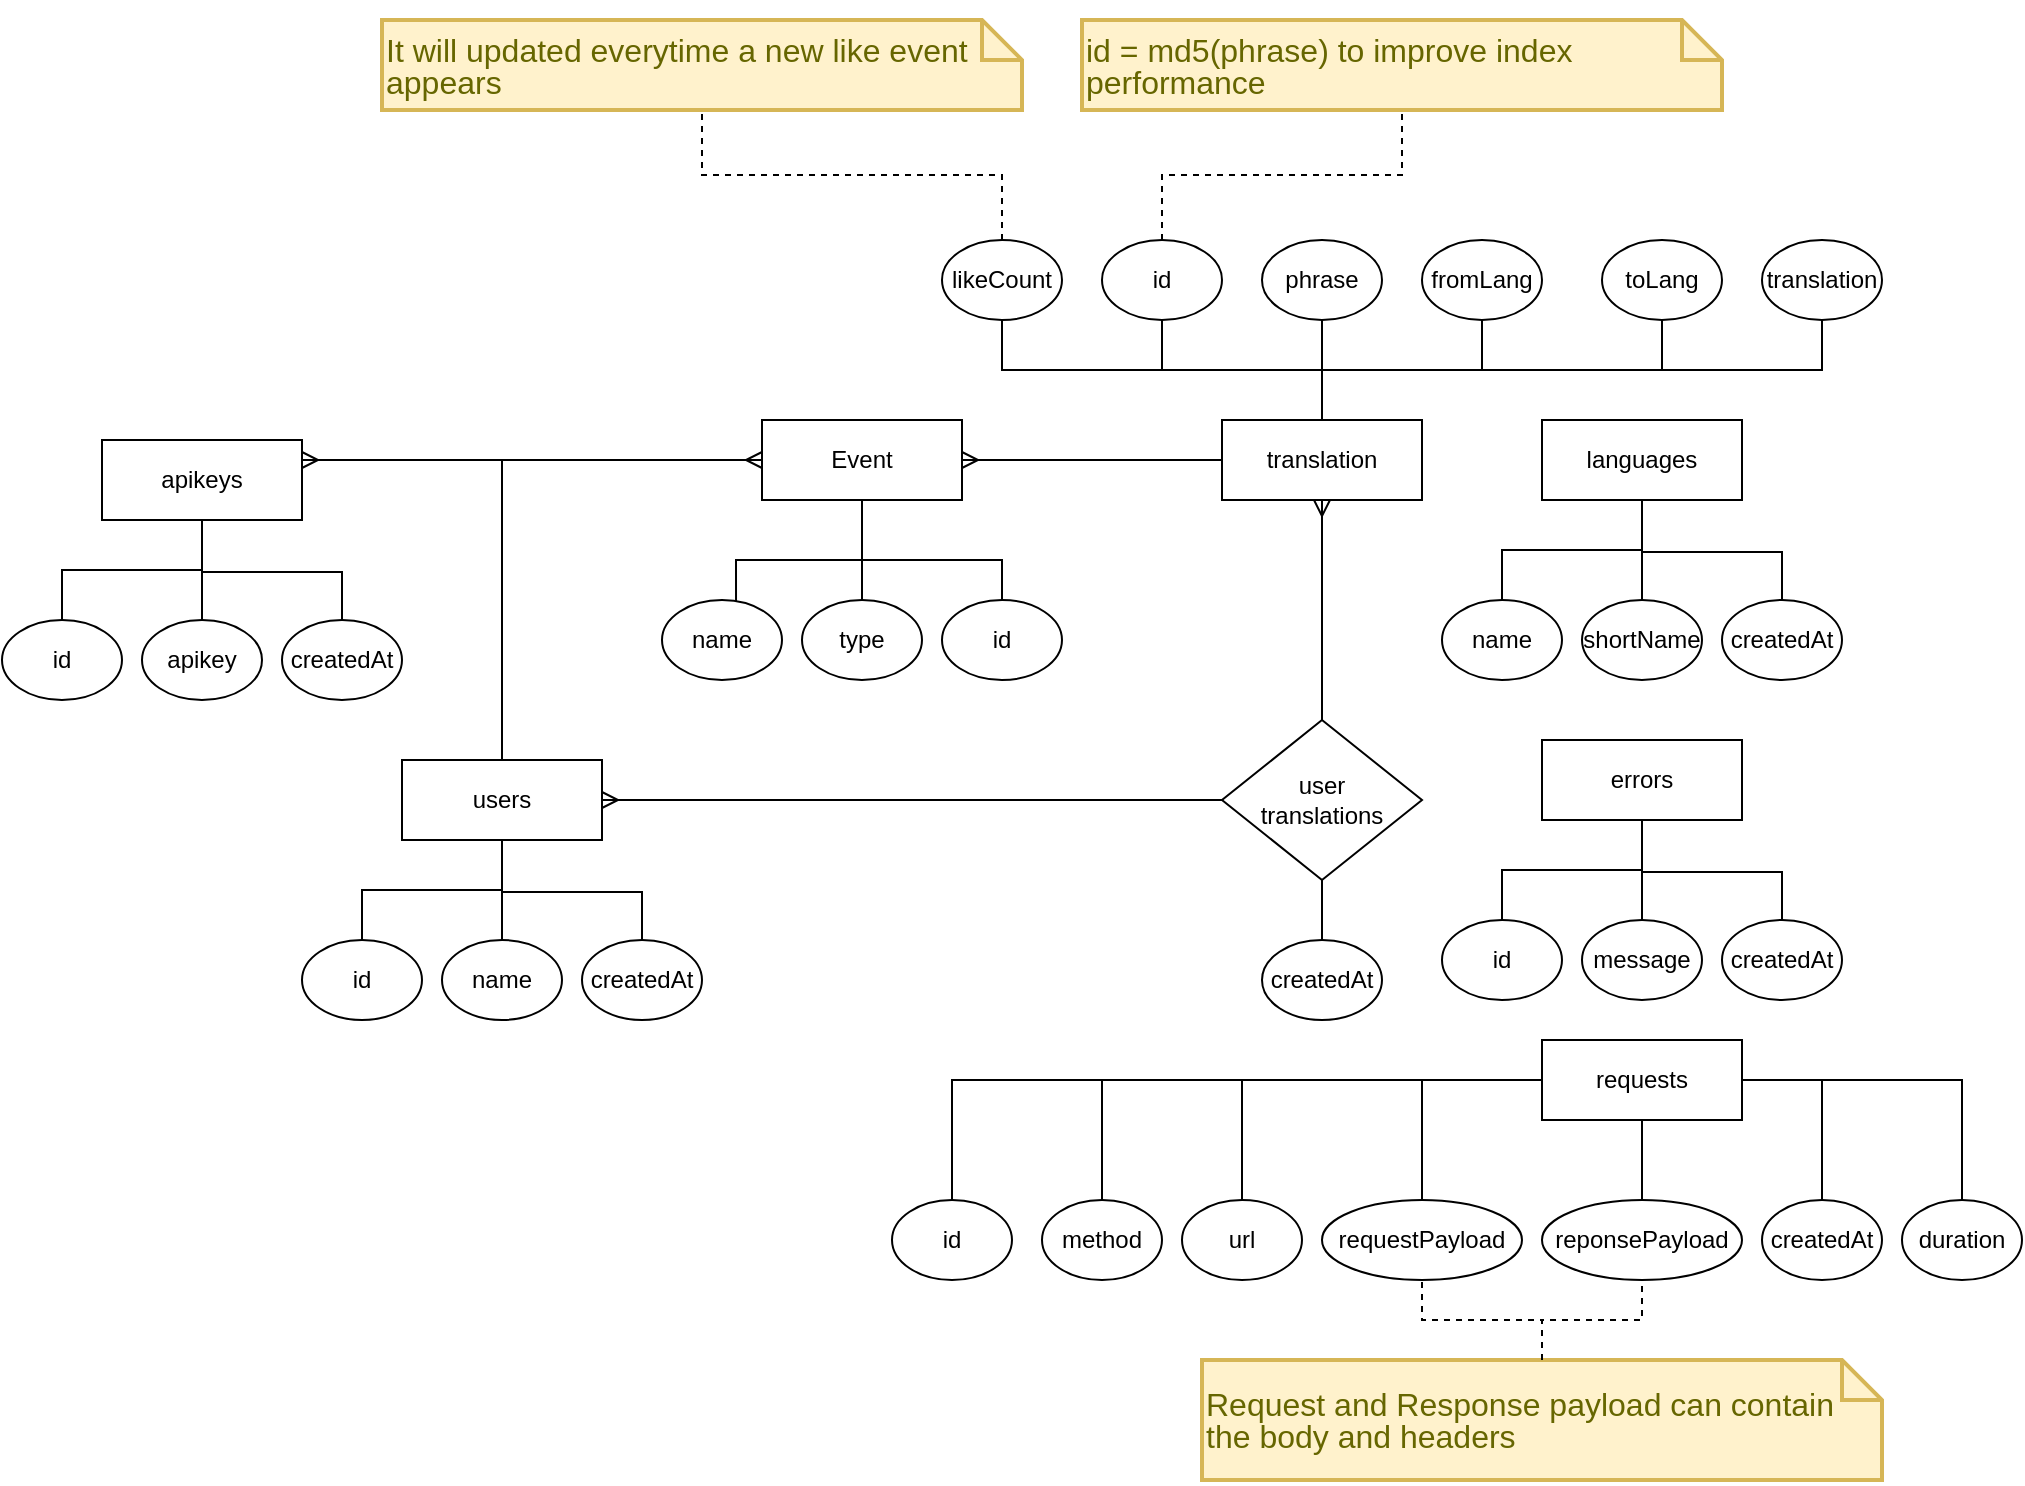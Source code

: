 <mxfile version="21.4.0" type="device">
  <diagram id="R2lEEEUBdFMjLlhIrx00" name="Page-1">
    <mxGraphModel dx="2210" dy="807" grid="1" gridSize="10" guides="1" tooltips="1" connect="1" arrows="1" fold="1" page="1" pageScale="1" pageWidth="850" pageHeight="1100" math="0" shadow="0" extFonts="Permanent Marker^https://fonts.googleapis.com/css?family=Permanent+Marker">
      <root>
        <mxCell id="0" />
        <mxCell id="1" parent="0" />
        <mxCell id="LNiCz3PUaJKumTA4EDhK-17" style="edgeStyle=orthogonalEdgeStyle;rounded=0;orthogonalLoop=1;jettySize=auto;html=1;entryX=0.5;entryY=1;entryDx=0;entryDy=0;startArrow=none;startFill=0;endArrow=none;endFill=0;" parent="1" source="LNiCz3PUaJKumTA4EDhK-1" target="LNiCz3PUaJKumTA4EDhK-10" edge="1">
          <mxGeometry relative="1" as="geometry" />
        </mxCell>
        <mxCell id="LNiCz3PUaJKumTA4EDhK-18" style="edgeStyle=orthogonalEdgeStyle;rounded=0;orthogonalLoop=1;jettySize=auto;html=1;startArrow=none;startFill=0;endArrow=none;endFill=0;" parent="1" source="LNiCz3PUaJKumTA4EDhK-1" target="LNiCz3PUaJKumTA4EDhK-11" edge="1">
          <mxGeometry relative="1" as="geometry" />
        </mxCell>
        <mxCell id="LNiCz3PUaJKumTA4EDhK-19" style="edgeStyle=orthogonalEdgeStyle;rounded=0;orthogonalLoop=1;jettySize=auto;html=1;startArrow=none;startFill=0;endArrow=none;endFill=0;" parent="1" source="LNiCz3PUaJKumTA4EDhK-1" target="LNiCz3PUaJKumTA4EDhK-12" edge="1">
          <mxGeometry relative="1" as="geometry" />
        </mxCell>
        <mxCell id="l5Vizgiaj5KO3Ue9yY54-2" style="edgeStyle=orthogonalEdgeStyle;rounded=0;orthogonalLoop=1;jettySize=auto;html=1;entryX=1;entryY=0.5;entryDx=0;entryDy=0;startArrow=none;startFill=0;endArrow=ERmany;endFill=0;exitX=0;exitY=0.5;exitDx=0;exitDy=0;" parent="1" source="LNiCz3PUaJKumTA4EDhK-1" target="l5Vizgiaj5KO3Ue9yY54-1" edge="1">
          <mxGeometry relative="1" as="geometry">
            <Array as="points">
              <mxPoint x="400" y="260" />
              <mxPoint x="400" y="260" />
            </Array>
          </mxGeometry>
        </mxCell>
        <mxCell id="3GR3aSOvoguFwPtbk9yG-3" style="edgeStyle=orthogonalEdgeStyle;rounded=0;orthogonalLoop=1;jettySize=auto;html=1;entryX=0.5;entryY=1;entryDx=0;entryDy=0;startArrow=none;startFill=0;endArrow=none;endFill=0;strokeWidth=1;" parent="1" source="LNiCz3PUaJKumTA4EDhK-1" target="3GR3aSOvoguFwPtbk9yG-2" edge="1">
          <mxGeometry relative="1" as="geometry">
            <Array as="points">
              <mxPoint x="470" y="215" />
              <mxPoint x="310" y="215" />
            </Array>
          </mxGeometry>
        </mxCell>
        <mxCell id="LNiCz3PUaJKumTA4EDhK-1" value="translation" style="whiteSpace=wrap;html=1;align=center;" parent="1" vertex="1">
          <mxGeometry x="420" y="240" width="100" height="40" as="geometry" />
        </mxCell>
        <mxCell id="LNiCz3PUaJKumTA4EDhK-10" value="id" style="ellipse;whiteSpace=wrap;html=1;align=center;" parent="1" vertex="1">
          <mxGeometry x="360" y="150" width="60" height="40" as="geometry" />
        </mxCell>
        <mxCell id="LNiCz3PUaJKumTA4EDhK-11" value="phrase" style="ellipse;whiteSpace=wrap;html=1;align=center;" parent="1" vertex="1">
          <mxGeometry x="440" y="150" width="60" height="40" as="geometry" />
        </mxCell>
        <mxCell id="LNiCz3PUaJKumTA4EDhK-12" value="fromLang" style="ellipse;whiteSpace=wrap;html=1;align=center;" parent="1" vertex="1">
          <mxGeometry x="520" y="150" width="60" height="40" as="geometry" />
        </mxCell>
        <mxCell id="l5Vizgiaj5KO3Ue9yY54-6" style="edgeStyle=orthogonalEdgeStyle;rounded=0;orthogonalLoop=1;jettySize=auto;html=1;entryX=0.617;entryY=0.025;entryDx=0;entryDy=0;entryPerimeter=0;startArrow=none;startFill=0;endArrow=none;endFill=0;" parent="1" source="l5Vizgiaj5KO3Ue9yY54-1" target="l5Vizgiaj5KO3Ue9yY54-3" edge="1">
          <mxGeometry relative="1" as="geometry">
            <Array as="points">
              <mxPoint x="240" y="310" />
              <mxPoint x="177" y="310" />
            </Array>
          </mxGeometry>
        </mxCell>
        <mxCell id="l5Vizgiaj5KO3Ue9yY54-7" style="edgeStyle=orthogonalEdgeStyle;rounded=0;orthogonalLoop=1;jettySize=auto;html=1;startArrow=none;startFill=0;endArrow=none;endFill=0;" parent="1" source="l5Vizgiaj5KO3Ue9yY54-1" target="l5Vizgiaj5KO3Ue9yY54-4" edge="1">
          <mxGeometry relative="1" as="geometry">
            <Array as="points">
              <mxPoint x="240" y="290" />
              <mxPoint x="240" y="290" />
            </Array>
          </mxGeometry>
        </mxCell>
        <mxCell id="l5Vizgiaj5KO3Ue9yY54-8" style="edgeStyle=orthogonalEdgeStyle;rounded=0;orthogonalLoop=1;jettySize=auto;html=1;entryX=0.5;entryY=0;entryDx=0;entryDy=0;startArrow=none;startFill=0;endArrow=none;endFill=0;" parent="1" source="l5Vizgiaj5KO3Ue9yY54-1" target="l5Vizgiaj5KO3Ue9yY54-5" edge="1">
          <mxGeometry relative="1" as="geometry">
            <Array as="points">
              <mxPoint x="240" y="310" />
              <mxPoint x="310" y="310" />
            </Array>
          </mxGeometry>
        </mxCell>
        <mxCell id="l5Vizgiaj5KO3Ue9yY54-1" value="Event" style="whiteSpace=wrap;html=1;align=center;" parent="1" vertex="1">
          <mxGeometry x="190" y="240" width="100" height="40" as="geometry" />
        </mxCell>
        <mxCell id="l5Vizgiaj5KO3Ue9yY54-3" value="name" style="ellipse;whiteSpace=wrap;html=1;align=center;" parent="1" vertex="1">
          <mxGeometry x="140" y="330" width="60" height="40" as="geometry" />
        </mxCell>
        <mxCell id="l5Vizgiaj5KO3Ue9yY54-4" value="type" style="ellipse;whiteSpace=wrap;html=1;align=center;" parent="1" vertex="1">
          <mxGeometry x="210" y="330" width="60" height="40" as="geometry" />
        </mxCell>
        <mxCell id="l5Vizgiaj5KO3Ue9yY54-5" value="id" style="ellipse;whiteSpace=wrap;html=1;align=center;" parent="1" vertex="1">
          <mxGeometry x="280" y="330" width="60" height="40" as="geometry" />
        </mxCell>
        <mxCell id="l5Vizgiaj5KO3Ue9yY54-12" value="toLang" style="ellipse;whiteSpace=wrap;html=1;align=center;" parent="1" vertex="1">
          <mxGeometry x="610" y="150" width="60" height="40" as="geometry" />
        </mxCell>
        <mxCell id="l5Vizgiaj5KO3Ue9yY54-13" style="edgeStyle=orthogonalEdgeStyle;rounded=0;orthogonalLoop=1;jettySize=auto;html=1;startArrow=none;startFill=0;endArrow=none;endFill=0;entryX=0.5;entryY=1;entryDx=0;entryDy=0;exitX=0.5;exitY=0;exitDx=0;exitDy=0;" parent="1" source="LNiCz3PUaJKumTA4EDhK-1" target="l5Vizgiaj5KO3Ue9yY54-12" edge="1">
          <mxGeometry relative="1" as="geometry">
            <mxPoint x="480" y="250" as="sourcePoint" />
            <mxPoint x="560" y="200" as="targetPoint" />
            <Array as="points">
              <mxPoint x="470" y="215" />
              <mxPoint x="640" y="215" />
            </Array>
          </mxGeometry>
        </mxCell>
        <mxCell id="3GR3aSOvoguFwPtbk9yG-5" style="edgeStyle=orthogonalEdgeStyle;rounded=0;orthogonalLoop=1;jettySize=auto;html=1;entryX=0.5;entryY=1;entryDx=0;entryDy=0;entryPerimeter=0;startArrow=none;startFill=0;endArrow=none;endFill=0;strokeWidth=1;dashed=1;" parent="1" source="3GR3aSOvoguFwPtbk9yG-2" target="3GR3aSOvoguFwPtbk9yG-4" edge="1">
          <mxGeometry relative="1" as="geometry" />
        </mxCell>
        <mxCell id="3GR3aSOvoguFwPtbk9yG-2" value="likeCount" style="ellipse;whiteSpace=wrap;html=1;align=center;" parent="1" vertex="1">
          <mxGeometry x="280" y="150" width="60" height="40" as="geometry" />
        </mxCell>
        <mxCell id="3GR3aSOvoguFwPtbk9yG-4" value="&lt;p style=&quot;line-height: 1 ; font-size: 16px&quot;&gt;It will updated everytime a new like event appears&lt;/p&gt;&lt;p&gt;&lt;/p&gt;" style="shape=note;strokeWidth=2;fontSize=14;size=20;whiteSpace=wrap;html=1;fillColor=#fff2cc;strokeColor=#d6b656;fontColor=#666600;align=left;" parent="1" vertex="1">
          <mxGeometry y="40" width="320" height="45" as="geometry" />
        </mxCell>
        <mxCell id="oBWGCIkM-OMqZEEIb0pA-1" value="translation" style="ellipse;whiteSpace=wrap;html=1;align=center;" parent="1" vertex="1">
          <mxGeometry x="690" y="150" width="60" height="40" as="geometry" />
        </mxCell>
        <mxCell id="oBWGCIkM-OMqZEEIb0pA-4" style="edgeStyle=orthogonalEdgeStyle;rounded=0;orthogonalLoop=1;jettySize=auto;html=1;startArrow=none;startFill=0;endArrow=none;endFill=0;exitX=0.5;exitY=0;exitDx=0;exitDy=0;" parent="1" target="oBWGCIkM-OMqZEEIb0pA-1" edge="1">
          <mxGeometry relative="1" as="geometry">
            <mxPoint x="470" y="240" as="sourcePoint" />
            <mxPoint x="640" y="190" as="targetPoint" />
            <Array as="points">
              <mxPoint x="470" y="215" />
              <mxPoint x="720" y="215" />
            </Array>
          </mxGeometry>
        </mxCell>
        <mxCell id="sRT9VXRb5lEeJ96FUn1P-9" style="edgeStyle=orthogonalEdgeStyle;rounded=0;orthogonalLoop=1;jettySize=auto;html=1;entryX=0.5;entryY=0;entryDx=0;entryDy=0;endArrow=none;endFill=0;" edge="1" parent="1" source="sRT9VXRb5lEeJ96FUn1P-1" target="sRT9VXRb5lEeJ96FUn1P-7">
          <mxGeometry relative="1" as="geometry">
            <Array as="points">
              <mxPoint x="630" y="466" />
              <mxPoint x="700" y="466" />
            </Array>
          </mxGeometry>
        </mxCell>
        <mxCell id="sRT9VXRb5lEeJ96FUn1P-10" style="edgeStyle=orthogonalEdgeStyle;rounded=0;orthogonalLoop=1;jettySize=auto;html=1;endArrow=none;endFill=0;" edge="1" parent="1" source="sRT9VXRb5lEeJ96FUn1P-1" target="sRT9VXRb5lEeJ96FUn1P-2">
          <mxGeometry relative="1" as="geometry" />
        </mxCell>
        <mxCell id="sRT9VXRb5lEeJ96FUn1P-11" style="edgeStyle=orthogonalEdgeStyle;rounded=0;orthogonalLoop=1;jettySize=auto;html=1;exitX=0.5;exitY=1;exitDx=0;exitDy=0;entryX=0.5;entryY=0;entryDx=0;entryDy=0;endArrow=none;endFill=0;" edge="1" parent="1" source="sRT9VXRb5lEeJ96FUn1P-1" target="sRT9VXRb5lEeJ96FUn1P-3">
          <mxGeometry relative="1" as="geometry" />
        </mxCell>
        <mxCell id="sRT9VXRb5lEeJ96FUn1P-1" value="errors" style="whiteSpace=wrap;html=1;align=center;" vertex="1" parent="1">
          <mxGeometry x="580" y="400" width="100" height="40" as="geometry" />
        </mxCell>
        <mxCell id="sRT9VXRb5lEeJ96FUn1P-2" value="id" style="ellipse;whiteSpace=wrap;html=1;align=center;" vertex="1" parent="1">
          <mxGeometry x="530" y="490" width="60" height="40" as="geometry" />
        </mxCell>
        <mxCell id="sRT9VXRb5lEeJ96FUn1P-3" value="message" style="ellipse;whiteSpace=wrap;html=1;align=center;" vertex="1" parent="1">
          <mxGeometry x="600" y="490" width="60" height="40" as="geometry" />
        </mxCell>
        <mxCell id="sRT9VXRb5lEeJ96FUn1P-4" value="&lt;p style=&quot;line-height: 1 ; font-size: 16px&quot;&gt;id = md5(phrase) to improve index performance&lt;/p&gt;&lt;p&gt;&lt;/p&gt;" style="shape=note;strokeWidth=2;fontSize=14;size=20;whiteSpace=wrap;html=1;fillColor=#fff2cc;strokeColor=#d6b656;fontColor=#666600;align=left;" vertex="1" parent="1">
          <mxGeometry x="350" y="40" width="320" height="45" as="geometry" />
        </mxCell>
        <mxCell id="sRT9VXRb5lEeJ96FUn1P-5" style="edgeStyle=orthogonalEdgeStyle;rounded=0;orthogonalLoop=1;jettySize=auto;html=1;startArrow=none;startFill=0;endArrow=none;endFill=0;strokeWidth=1;dashed=1;exitX=0.5;exitY=0;exitDx=0;exitDy=0;" edge="1" parent="1" source="LNiCz3PUaJKumTA4EDhK-10" target="sRT9VXRb5lEeJ96FUn1P-4">
          <mxGeometry relative="1" as="geometry">
            <mxPoint x="320" y="160" as="sourcePoint" />
            <mxPoint x="170" y="95" as="targetPoint" />
          </mxGeometry>
        </mxCell>
        <mxCell id="sRT9VXRb5lEeJ96FUn1P-7" value="createdAt" style="ellipse;whiteSpace=wrap;html=1;align=center;" vertex="1" parent="1">
          <mxGeometry x="670" y="490" width="60" height="40" as="geometry" />
        </mxCell>
        <mxCell id="sRT9VXRb5lEeJ96FUn1P-12" style="edgeStyle=orthogonalEdgeStyle;rounded=0;orthogonalLoop=1;jettySize=auto;html=1;entryX=0.5;entryY=0;entryDx=0;entryDy=0;endArrow=none;endFill=0;" edge="1" source="sRT9VXRb5lEeJ96FUn1P-15" target="sRT9VXRb5lEeJ96FUn1P-18" parent="1">
          <mxGeometry relative="1" as="geometry">
            <Array as="points">
              <mxPoint x="-90" y="316" />
              <mxPoint x="-20" y="316" />
            </Array>
          </mxGeometry>
        </mxCell>
        <mxCell id="sRT9VXRb5lEeJ96FUn1P-13" style="edgeStyle=orthogonalEdgeStyle;rounded=0;orthogonalLoop=1;jettySize=auto;html=1;endArrow=none;endFill=0;" edge="1" source="sRT9VXRb5lEeJ96FUn1P-15" target="sRT9VXRb5lEeJ96FUn1P-16" parent="1">
          <mxGeometry relative="1" as="geometry" />
        </mxCell>
        <mxCell id="sRT9VXRb5lEeJ96FUn1P-14" style="edgeStyle=orthogonalEdgeStyle;rounded=0;orthogonalLoop=1;jettySize=auto;html=1;exitX=0.5;exitY=1;exitDx=0;exitDy=0;entryX=0.5;entryY=0;entryDx=0;entryDy=0;endArrow=none;endFill=0;" edge="1" source="sRT9VXRb5lEeJ96FUn1P-15" target="sRT9VXRb5lEeJ96FUn1P-17" parent="1">
          <mxGeometry relative="1" as="geometry" />
        </mxCell>
        <mxCell id="sRT9VXRb5lEeJ96FUn1P-15" value="apikeys" style="whiteSpace=wrap;html=1;align=center;" vertex="1" parent="1">
          <mxGeometry x="-140" y="250" width="100" height="40" as="geometry" />
        </mxCell>
        <mxCell id="sRT9VXRb5lEeJ96FUn1P-16" value="id" style="ellipse;whiteSpace=wrap;html=1;align=center;" vertex="1" parent="1">
          <mxGeometry x="-190" y="340" width="60" height="40" as="geometry" />
        </mxCell>
        <mxCell id="sRT9VXRb5lEeJ96FUn1P-17" value="apikey" style="ellipse;whiteSpace=wrap;html=1;align=center;" vertex="1" parent="1">
          <mxGeometry x="-120" y="340" width="60" height="40" as="geometry" />
        </mxCell>
        <mxCell id="sRT9VXRb5lEeJ96FUn1P-18" value="createdAt" style="ellipse;whiteSpace=wrap;html=1;align=center;" vertex="1" parent="1">
          <mxGeometry x="-50" y="340" width="60" height="40" as="geometry" />
        </mxCell>
        <mxCell id="sRT9VXRb5lEeJ96FUn1P-20" style="edgeStyle=orthogonalEdgeStyle;rounded=0;orthogonalLoop=1;jettySize=auto;html=1;entryX=0.5;entryY=0;entryDx=0;entryDy=0;endArrow=none;endFill=0;" edge="1" source="sRT9VXRb5lEeJ96FUn1P-23" target="sRT9VXRb5lEeJ96FUn1P-26" parent="1">
          <mxGeometry relative="1" as="geometry">
            <Array as="points">
              <mxPoint x="60" y="476" />
              <mxPoint x="130" y="476" />
            </Array>
          </mxGeometry>
        </mxCell>
        <mxCell id="sRT9VXRb5lEeJ96FUn1P-21" style="edgeStyle=orthogonalEdgeStyle;rounded=0;orthogonalLoop=1;jettySize=auto;html=1;endArrow=none;endFill=0;" edge="1" source="sRT9VXRb5lEeJ96FUn1P-23" target="sRT9VXRb5lEeJ96FUn1P-24" parent="1">
          <mxGeometry relative="1" as="geometry" />
        </mxCell>
        <mxCell id="sRT9VXRb5lEeJ96FUn1P-22" style="edgeStyle=orthogonalEdgeStyle;rounded=0;orthogonalLoop=1;jettySize=auto;html=1;exitX=0.5;exitY=1;exitDx=0;exitDy=0;entryX=0.5;entryY=0;entryDx=0;entryDy=0;endArrow=none;endFill=0;" edge="1" source="sRT9VXRb5lEeJ96FUn1P-23" target="sRT9VXRb5lEeJ96FUn1P-25" parent="1">
          <mxGeometry relative="1" as="geometry" />
        </mxCell>
        <mxCell id="sRT9VXRb5lEeJ96FUn1P-27" style="edgeStyle=orthogonalEdgeStyle;rounded=0;orthogonalLoop=1;jettySize=auto;html=1;endArrow=ERmany;endFill=0;" edge="1" parent="1" source="sRT9VXRb5lEeJ96FUn1P-23" target="sRT9VXRb5lEeJ96FUn1P-15">
          <mxGeometry relative="1" as="geometry">
            <Array as="points">
              <mxPoint x="60" y="260" />
            </Array>
          </mxGeometry>
        </mxCell>
        <mxCell id="sRT9VXRb5lEeJ96FUn1P-30" style="edgeStyle=orthogonalEdgeStyle;rounded=0;orthogonalLoop=1;jettySize=auto;html=1;entryX=0;entryY=0.5;entryDx=0;entryDy=0;endArrow=ERmany;endFill=0;" edge="1" parent="1" source="sRT9VXRb5lEeJ96FUn1P-23" target="l5Vizgiaj5KO3Ue9yY54-1">
          <mxGeometry relative="1" as="geometry">
            <Array as="points">
              <mxPoint x="60" y="260" />
            </Array>
          </mxGeometry>
        </mxCell>
        <mxCell id="sRT9VXRb5lEeJ96FUn1P-33" style="edgeStyle=orthogonalEdgeStyle;rounded=0;orthogonalLoop=1;jettySize=auto;html=1;entryX=0;entryY=0.5;entryDx=0;entryDy=0;endArrow=none;endFill=0;startArrow=ERmany;startFill=0;" edge="1" parent="1" source="sRT9VXRb5lEeJ96FUn1P-23" target="sRT9VXRb5lEeJ96FUn1P-32">
          <mxGeometry relative="1" as="geometry" />
        </mxCell>
        <mxCell id="sRT9VXRb5lEeJ96FUn1P-23" value="users" style="whiteSpace=wrap;html=1;align=center;" vertex="1" parent="1">
          <mxGeometry x="10" y="410" width="100" height="40" as="geometry" />
        </mxCell>
        <mxCell id="sRT9VXRb5lEeJ96FUn1P-24" value="id" style="ellipse;whiteSpace=wrap;html=1;align=center;" vertex="1" parent="1">
          <mxGeometry x="-40" y="500" width="60" height="40" as="geometry" />
        </mxCell>
        <mxCell id="sRT9VXRb5lEeJ96FUn1P-25" value="name" style="ellipse;whiteSpace=wrap;html=1;align=center;" vertex="1" parent="1">
          <mxGeometry x="30" y="500" width="60" height="40" as="geometry" />
        </mxCell>
        <mxCell id="sRT9VXRb5lEeJ96FUn1P-26" value="createdAt" style="ellipse;whiteSpace=wrap;html=1;align=center;" vertex="1" parent="1">
          <mxGeometry x="100" y="500" width="60" height="40" as="geometry" />
        </mxCell>
        <mxCell id="sRT9VXRb5lEeJ96FUn1P-34" style="edgeStyle=orthogonalEdgeStyle;rounded=0;orthogonalLoop=1;jettySize=auto;html=1;entryX=0.5;entryY=1;entryDx=0;entryDy=0;endArrow=ERmany;endFill=0;" edge="1" parent="1" source="sRT9VXRb5lEeJ96FUn1P-32" target="LNiCz3PUaJKumTA4EDhK-1">
          <mxGeometry relative="1" as="geometry" />
        </mxCell>
        <mxCell id="sRT9VXRb5lEeJ96FUn1P-36" style="edgeStyle=orthogonalEdgeStyle;rounded=0;orthogonalLoop=1;jettySize=auto;html=1;endArrow=none;endFill=0;" edge="1" parent="1" source="sRT9VXRb5lEeJ96FUn1P-32" target="sRT9VXRb5lEeJ96FUn1P-35">
          <mxGeometry relative="1" as="geometry" />
        </mxCell>
        <mxCell id="sRT9VXRb5lEeJ96FUn1P-32" value="user&lt;br&gt;translations" style="rhombus;whiteSpace=wrap;html=1;" vertex="1" parent="1">
          <mxGeometry x="420" y="390" width="100" height="80" as="geometry" />
        </mxCell>
        <mxCell id="sRT9VXRb5lEeJ96FUn1P-35" value="createdAt" style="ellipse;whiteSpace=wrap;html=1;align=center;" vertex="1" parent="1">
          <mxGeometry x="440" y="500" width="60" height="40" as="geometry" />
        </mxCell>
        <mxCell id="sRT9VXRb5lEeJ96FUn1P-37" style="edgeStyle=orthogonalEdgeStyle;rounded=0;orthogonalLoop=1;jettySize=auto;html=1;entryX=0.5;entryY=0;entryDx=0;entryDy=0;endArrow=none;endFill=0;" edge="1" source="sRT9VXRb5lEeJ96FUn1P-40" target="sRT9VXRb5lEeJ96FUn1P-43" parent="1">
          <mxGeometry relative="1" as="geometry">
            <Array as="points">
              <mxPoint x="630" y="306" />
              <mxPoint x="700" y="306" />
            </Array>
          </mxGeometry>
        </mxCell>
        <mxCell id="sRT9VXRb5lEeJ96FUn1P-38" style="edgeStyle=orthogonalEdgeStyle;rounded=0;orthogonalLoop=1;jettySize=auto;html=1;endArrow=none;endFill=0;" edge="1" source="sRT9VXRb5lEeJ96FUn1P-40" target="sRT9VXRb5lEeJ96FUn1P-41" parent="1">
          <mxGeometry relative="1" as="geometry" />
        </mxCell>
        <mxCell id="sRT9VXRb5lEeJ96FUn1P-39" style="edgeStyle=orthogonalEdgeStyle;rounded=0;orthogonalLoop=1;jettySize=auto;html=1;exitX=0.5;exitY=1;exitDx=0;exitDy=0;entryX=0.5;entryY=0;entryDx=0;entryDy=0;endArrow=none;endFill=0;" edge="1" source="sRT9VXRb5lEeJ96FUn1P-40" target="sRT9VXRb5lEeJ96FUn1P-42" parent="1">
          <mxGeometry relative="1" as="geometry" />
        </mxCell>
        <mxCell id="sRT9VXRb5lEeJ96FUn1P-40" value="languages" style="whiteSpace=wrap;html=1;align=center;" vertex="1" parent="1">
          <mxGeometry x="580" y="240" width="100" height="40" as="geometry" />
        </mxCell>
        <mxCell id="sRT9VXRb5lEeJ96FUn1P-41" value="name" style="ellipse;whiteSpace=wrap;html=1;align=center;" vertex="1" parent="1">
          <mxGeometry x="530" y="330" width="60" height="40" as="geometry" />
        </mxCell>
        <mxCell id="sRT9VXRb5lEeJ96FUn1P-42" value="shortName" style="ellipse;whiteSpace=wrap;html=1;align=center;" vertex="1" parent="1">
          <mxGeometry x="600" y="330" width="60" height="40" as="geometry" />
        </mxCell>
        <mxCell id="sRT9VXRb5lEeJ96FUn1P-43" value="createdAt" style="ellipse;whiteSpace=wrap;html=1;align=center;" vertex="1" parent="1">
          <mxGeometry x="670" y="330" width="60" height="40" as="geometry" />
        </mxCell>
        <mxCell id="sRT9VXRb5lEeJ96FUn1P-57" style="edgeStyle=orthogonalEdgeStyle;rounded=0;orthogonalLoop=1;jettySize=auto;html=1;entryX=0.5;entryY=0;entryDx=0;entryDy=0;endArrow=none;endFill=0;" edge="1" parent="1" source="sRT9VXRb5lEeJ96FUn1P-47" target="sRT9VXRb5lEeJ96FUn1P-48">
          <mxGeometry relative="1" as="geometry" />
        </mxCell>
        <mxCell id="sRT9VXRb5lEeJ96FUn1P-58" style="edgeStyle=orthogonalEdgeStyle;rounded=0;orthogonalLoop=1;jettySize=auto;html=1;entryX=0.5;entryY=0;entryDx=0;entryDy=0;endArrow=none;endFill=0;" edge="1" parent="1" source="sRT9VXRb5lEeJ96FUn1P-47" target="sRT9VXRb5lEeJ96FUn1P-49">
          <mxGeometry relative="1" as="geometry" />
        </mxCell>
        <mxCell id="sRT9VXRb5lEeJ96FUn1P-59" style="edgeStyle=orthogonalEdgeStyle;rounded=0;orthogonalLoop=1;jettySize=auto;html=1;entryX=0.5;entryY=0;entryDx=0;entryDy=0;endArrow=none;endFill=0;" edge="1" parent="1" source="sRT9VXRb5lEeJ96FUn1P-47" target="sRT9VXRb5lEeJ96FUn1P-51">
          <mxGeometry relative="1" as="geometry" />
        </mxCell>
        <mxCell id="sRT9VXRb5lEeJ96FUn1P-60" style="edgeStyle=orthogonalEdgeStyle;rounded=0;orthogonalLoop=1;jettySize=auto;html=1;entryX=0.5;entryY=0;entryDx=0;entryDy=0;endArrow=none;endFill=0;" edge="1" parent="1" source="sRT9VXRb5lEeJ96FUn1P-47" target="sRT9VXRb5lEeJ96FUn1P-52">
          <mxGeometry relative="1" as="geometry" />
        </mxCell>
        <mxCell id="sRT9VXRb5lEeJ96FUn1P-61" style="edgeStyle=orthogonalEdgeStyle;rounded=0;orthogonalLoop=1;jettySize=auto;html=1;entryX=0.5;entryY=0;entryDx=0;entryDy=0;endArrow=none;endFill=0;" edge="1" parent="1" source="sRT9VXRb5lEeJ96FUn1P-47" target="sRT9VXRb5lEeJ96FUn1P-54">
          <mxGeometry relative="1" as="geometry" />
        </mxCell>
        <mxCell id="sRT9VXRb5lEeJ96FUn1P-62" style="edgeStyle=orthogonalEdgeStyle;rounded=0;orthogonalLoop=1;jettySize=auto;html=1;entryX=0.5;entryY=0;entryDx=0;entryDy=0;endArrow=none;endFill=0;" edge="1" parent="1" source="sRT9VXRb5lEeJ96FUn1P-47" target="sRT9VXRb5lEeJ96FUn1P-55">
          <mxGeometry relative="1" as="geometry" />
        </mxCell>
        <mxCell id="sRT9VXRb5lEeJ96FUn1P-63" style="edgeStyle=orthogonalEdgeStyle;rounded=0;orthogonalLoop=1;jettySize=auto;html=1;entryX=0.5;entryY=0;entryDx=0;entryDy=0;endArrow=none;endFill=0;" edge="1" parent="1" source="sRT9VXRb5lEeJ96FUn1P-47" target="sRT9VXRb5lEeJ96FUn1P-56">
          <mxGeometry relative="1" as="geometry" />
        </mxCell>
        <mxCell id="sRT9VXRb5lEeJ96FUn1P-47" value="requests" style="whiteSpace=wrap;html=1;align=center;" vertex="1" parent="1">
          <mxGeometry x="580" y="550" width="100" height="40" as="geometry" />
        </mxCell>
        <mxCell id="sRT9VXRb5lEeJ96FUn1P-48" value="id" style="ellipse;whiteSpace=wrap;html=1;align=center;" vertex="1" parent="1">
          <mxGeometry x="255" y="630" width="60" height="40" as="geometry" />
        </mxCell>
        <mxCell id="sRT9VXRb5lEeJ96FUn1P-49" value="method" style="ellipse;whiteSpace=wrap;html=1;align=center;" vertex="1" parent="1">
          <mxGeometry x="330" y="630" width="60" height="40" as="geometry" />
        </mxCell>
        <mxCell id="sRT9VXRb5lEeJ96FUn1P-51" value="url" style="ellipse;whiteSpace=wrap;html=1;align=center;" vertex="1" parent="1">
          <mxGeometry x="400" y="630" width="60" height="40" as="geometry" />
        </mxCell>
        <mxCell id="sRT9VXRb5lEeJ96FUn1P-52" value="requestPayload&lt;br&gt;" style="ellipse;whiteSpace=wrap;html=1;align=center;" vertex="1" parent="1">
          <mxGeometry x="470" y="630" width="100" height="40" as="geometry" />
        </mxCell>
        <mxCell id="sRT9VXRb5lEeJ96FUn1P-54" value="reponsePayload" style="ellipse;whiteSpace=wrap;html=1;align=center;" vertex="1" parent="1">
          <mxGeometry x="580" y="630" width="100" height="40" as="geometry" />
        </mxCell>
        <mxCell id="sRT9VXRb5lEeJ96FUn1P-55" value="createdAt" style="ellipse;whiteSpace=wrap;html=1;align=center;" vertex="1" parent="1">
          <mxGeometry x="690" y="630" width="60" height="40" as="geometry" />
        </mxCell>
        <mxCell id="sRT9VXRb5lEeJ96FUn1P-56" value="duration" style="ellipse;whiteSpace=wrap;html=1;align=center;" vertex="1" parent="1">
          <mxGeometry x="760" y="630" width="60" height="40" as="geometry" />
        </mxCell>
        <mxCell id="sRT9VXRb5lEeJ96FUn1P-64" value="&lt;p style=&quot;line-height: 1 ; font-size: 16px&quot;&gt;Request and Response payload can contain the body and headers&lt;/p&gt;&lt;p&gt;&lt;/p&gt;" style="shape=note;strokeWidth=2;fontSize=14;size=20;whiteSpace=wrap;html=1;fillColor=#fff2cc;strokeColor=#d6b656;fontColor=#666600;align=left;" vertex="1" parent="1">
          <mxGeometry x="410" y="710" width="340" height="60" as="geometry" />
        </mxCell>
        <mxCell id="sRT9VXRb5lEeJ96FUn1P-65" style="edgeStyle=orthogonalEdgeStyle;rounded=0;orthogonalLoop=1;jettySize=auto;html=1;startArrow=none;startFill=0;endArrow=none;endFill=0;strokeWidth=1;dashed=1;exitX=0.5;exitY=0;exitDx=0;exitDy=0;entryX=0.5;entryY=1;entryDx=0;entryDy=0;exitPerimeter=0;" edge="1" parent="1" source="sRT9VXRb5lEeJ96FUn1P-64" target="sRT9VXRb5lEeJ96FUn1P-54">
          <mxGeometry relative="1" as="geometry">
            <mxPoint x="510" y="735" as="sourcePoint" />
            <mxPoint x="660" y="680" as="targetPoint" />
          </mxGeometry>
        </mxCell>
        <mxCell id="sRT9VXRb5lEeJ96FUn1P-66" style="edgeStyle=orthogonalEdgeStyle;rounded=0;orthogonalLoop=1;jettySize=auto;html=1;startArrow=none;startFill=0;endArrow=none;endFill=0;strokeWidth=1;dashed=1;exitX=0.5;exitY=0;exitDx=0;exitDy=0;entryX=0.5;entryY=1;entryDx=0;entryDy=0;exitPerimeter=0;" edge="1" parent="1" source="sRT9VXRb5lEeJ96FUn1P-64" target="sRT9VXRb5lEeJ96FUn1P-52">
          <mxGeometry relative="1" as="geometry">
            <mxPoint x="590" y="720" as="sourcePoint" />
            <mxPoint x="640" y="680" as="targetPoint" />
          </mxGeometry>
        </mxCell>
      </root>
    </mxGraphModel>
  </diagram>
</mxfile>
